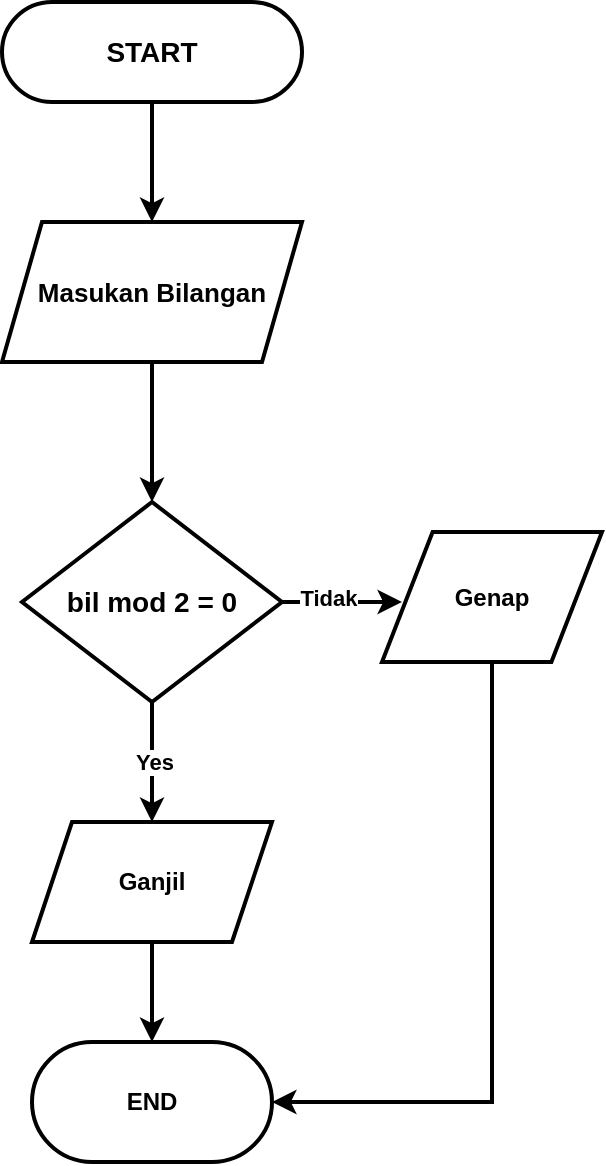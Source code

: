 <mxfile version="22.0.4" type="github">
  <diagram name="Page-1" id="-xq4dSoZwMYGh9U6LxKf">
    <mxGraphModel dx="1467" dy="708" grid="1" gridSize="10" guides="1" tooltips="1" connect="1" arrows="1" fold="1" page="1" pageScale="1" pageWidth="850" pageHeight="1100" background="#ffffff" math="0" shadow="0">
      <root>
        <mxCell id="0" />
        <mxCell id="1" parent="0" />
        <mxCell id="vJsOqaJ4ACu53OdP-SUf-7" value="" style="edgeStyle=orthogonalEdgeStyle;rounded=0;orthogonalLoop=1;jettySize=auto;html=1;strokeWidth=2;" edge="1" parent="1" source="vJsOqaJ4ACu53OdP-SUf-1" target="vJsOqaJ4ACu53OdP-SUf-6">
          <mxGeometry relative="1" as="geometry" />
        </mxCell>
        <mxCell id="vJsOqaJ4ACu53OdP-SUf-1" value="&lt;b&gt;&lt;font style=&quot;font-size: 14px;&quot;&gt;START&lt;/font&gt;&lt;/b&gt;" style="rounded=1;whiteSpace=wrap;html=1;strokeWidth=2;arcSize=50;" vertex="1" parent="1">
          <mxGeometry x="330" y="20" width="150" height="50" as="geometry" />
        </mxCell>
        <mxCell id="vJsOqaJ4ACu53OdP-SUf-18" value="" style="edgeStyle=orthogonalEdgeStyle;rounded=0;orthogonalLoop=1;jettySize=auto;html=1;strokeWidth=2;" edge="1" parent="1" source="vJsOqaJ4ACu53OdP-SUf-6" target="vJsOqaJ4ACu53OdP-SUf-17">
          <mxGeometry relative="1" as="geometry" />
        </mxCell>
        <mxCell id="vJsOqaJ4ACu53OdP-SUf-6" value="&lt;font style=&quot;font-size: 13px;&quot;&gt;&lt;b&gt;Masukan Bilangan&lt;/b&gt;&lt;/font&gt;" style="shape=parallelogram;perimeter=parallelogramPerimeter;whiteSpace=wrap;html=1;fixedSize=1;rounded=1;strokeWidth=2;arcSize=0;" vertex="1" parent="1">
          <mxGeometry x="330" y="130" width="150" height="70" as="geometry" />
        </mxCell>
        <mxCell id="vJsOqaJ4ACu53OdP-SUf-20" style="edgeStyle=orthogonalEdgeStyle;rounded=0;orthogonalLoop=1;jettySize=auto;html=1;strokeWidth=2;" edge="1" parent="1" source="vJsOqaJ4ACu53OdP-SUf-17">
          <mxGeometry relative="1" as="geometry">
            <mxPoint x="530" y="320" as="targetPoint" />
          </mxGeometry>
        </mxCell>
        <mxCell id="vJsOqaJ4ACu53OdP-SUf-36" value="&lt;b&gt;Tidak&lt;/b&gt;" style="edgeLabel;html=1;align=center;verticalAlign=middle;resizable=0;points=[];" vertex="1" connectable="0" parent="vJsOqaJ4ACu53OdP-SUf-20">
          <mxGeometry x="-0.257" y="-2" relative="1" as="geometry">
            <mxPoint y="-4" as="offset" />
          </mxGeometry>
        </mxCell>
        <mxCell id="vJsOqaJ4ACu53OdP-SUf-28" value="" style="edgeStyle=orthogonalEdgeStyle;rounded=0;orthogonalLoop=1;jettySize=auto;html=1;strokeWidth=2;" edge="1" parent="1" source="vJsOqaJ4ACu53OdP-SUf-17" target="vJsOqaJ4ACu53OdP-SUf-27">
          <mxGeometry relative="1" as="geometry">
            <Array as="points">
              <mxPoint x="405" y="400" />
              <mxPoint x="405" y="400" />
            </Array>
          </mxGeometry>
        </mxCell>
        <mxCell id="vJsOqaJ4ACu53OdP-SUf-29" value="&lt;b&gt;Yes&lt;/b&gt;" style="edgeLabel;html=1;align=center;verticalAlign=middle;resizable=0;points=[];" vertex="1" connectable="0" parent="vJsOqaJ4ACu53OdP-SUf-28">
          <mxGeometry x="-0.006" y="1" relative="1" as="geometry">
            <mxPoint as="offset" />
          </mxGeometry>
        </mxCell>
        <mxCell id="vJsOqaJ4ACu53OdP-SUf-17" value="&lt;b&gt;&lt;font style=&quot;font-size: 14px;&quot;&gt;bil mod 2 = 0&lt;/font&gt;&lt;/b&gt;" style="rhombus;whiteSpace=wrap;html=1;rounded=1;strokeWidth=2;arcSize=0;" vertex="1" parent="1">
          <mxGeometry x="340" y="270" width="130" height="100" as="geometry" />
        </mxCell>
        <mxCell id="vJsOqaJ4ACu53OdP-SUf-35" style="edgeStyle=orthogonalEdgeStyle;rounded=0;orthogonalLoop=1;jettySize=auto;html=1;exitX=0.5;exitY=1;exitDx=0;exitDy=0;entryX=1;entryY=0.5;entryDx=0;entryDy=0;fontStyle=1;strokeWidth=2;" edge="1" parent="1" source="vJsOqaJ4ACu53OdP-SUf-22" target="vJsOqaJ4ACu53OdP-SUf-32">
          <mxGeometry relative="1" as="geometry" />
        </mxCell>
        <mxCell id="vJsOqaJ4ACu53OdP-SUf-22" value="&lt;b&gt;Genap&lt;/b&gt;" style="shape=parallelogram;html=1;strokeWidth=2;perimeter=parallelogramPerimeter;whiteSpace=wrap;rounded=1;arcSize=0;size=0.23;" vertex="1" parent="1">
          <mxGeometry x="520" y="285" width="110" height="65" as="geometry" />
        </mxCell>
        <mxCell id="vJsOqaJ4ACu53OdP-SUf-33" value="" style="edgeStyle=orthogonalEdgeStyle;rounded=0;orthogonalLoop=1;jettySize=auto;html=1;strokeWidth=2;" edge="1" parent="1" source="vJsOqaJ4ACu53OdP-SUf-27" target="vJsOqaJ4ACu53OdP-SUf-32">
          <mxGeometry relative="1" as="geometry" />
        </mxCell>
        <mxCell id="vJsOqaJ4ACu53OdP-SUf-27" value="&lt;b&gt;Ganjil&lt;/b&gt;" style="shape=parallelogram;perimeter=parallelogramPerimeter;whiteSpace=wrap;html=1;fixedSize=1;rounded=1;strokeWidth=2;arcSize=0;" vertex="1" parent="1">
          <mxGeometry x="345" y="430" width="120" height="60" as="geometry" />
        </mxCell>
        <mxCell id="vJsOqaJ4ACu53OdP-SUf-32" value="&lt;b&gt;END&lt;/b&gt;" style="rounded=1;whiteSpace=wrap;html=1;strokeWidth=2;arcSize=50;" vertex="1" parent="1">
          <mxGeometry x="345" y="540" width="120" height="60" as="geometry" />
        </mxCell>
      </root>
    </mxGraphModel>
  </diagram>
</mxfile>

